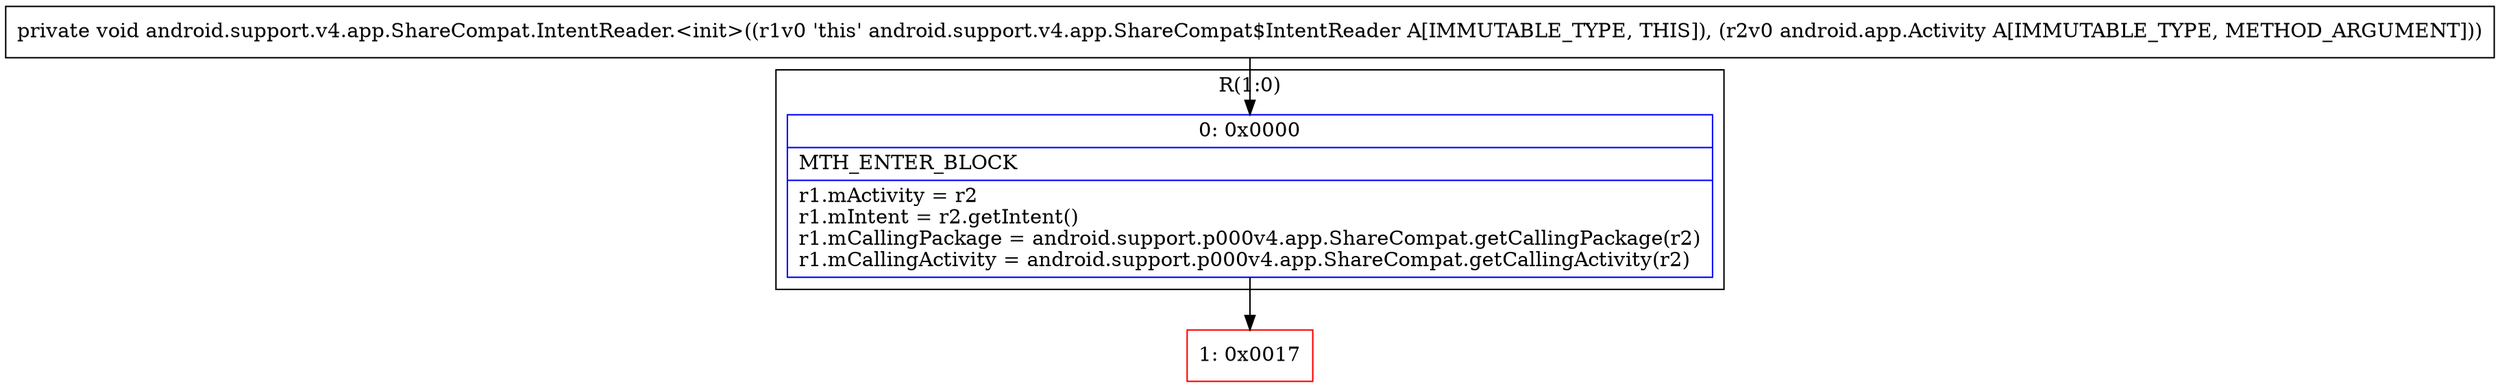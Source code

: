 digraph "CFG forandroid.support.v4.app.ShareCompat.IntentReader.\<init\>(Landroid\/app\/Activity;)V" {
subgraph cluster_Region_1625305637 {
label = "R(1:0)";
node [shape=record,color=blue];
Node_0 [shape=record,label="{0\:\ 0x0000|MTH_ENTER_BLOCK\l|r1.mActivity = r2\lr1.mIntent = r2.getIntent()\lr1.mCallingPackage = android.support.p000v4.app.ShareCompat.getCallingPackage(r2)\lr1.mCallingActivity = android.support.p000v4.app.ShareCompat.getCallingActivity(r2)\l}"];
}
Node_1 [shape=record,color=red,label="{1\:\ 0x0017}"];
MethodNode[shape=record,label="{private void android.support.v4.app.ShareCompat.IntentReader.\<init\>((r1v0 'this' android.support.v4.app.ShareCompat$IntentReader A[IMMUTABLE_TYPE, THIS]), (r2v0 android.app.Activity A[IMMUTABLE_TYPE, METHOD_ARGUMENT])) }"];
MethodNode -> Node_0;
Node_0 -> Node_1;
}

